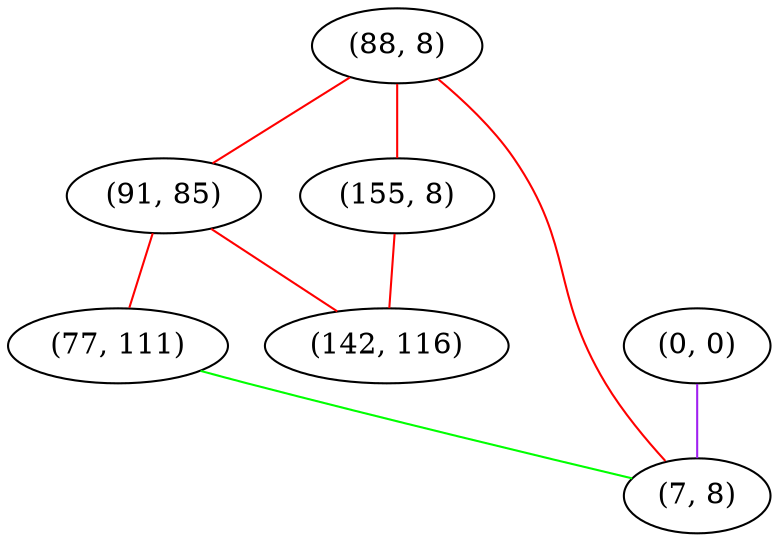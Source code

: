 graph "" {
"(88, 8)";
"(91, 85)";
"(77, 111)";
"(0, 0)";
"(155, 8)";
"(142, 116)";
"(7, 8)";
"(88, 8)" -- "(155, 8)"  [color=red, key=0, weight=1];
"(88, 8)" -- "(7, 8)"  [color=red, key=0, weight=1];
"(88, 8)" -- "(91, 85)"  [color=red, key=0, weight=1];
"(91, 85)" -- "(142, 116)"  [color=red, key=0, weight=1];
"(91, 85)" -- "(77, 111)"  [color=red, key=0, weight=1];
"(77, 111)" -- "(7, 8)"  [color=green, key=0, weight=2];
"(0, 0)" -- "(7, 8)"  [color=purple, key=0, weight=4];
"(155, 8)" -- "(142, 116)"  [color=red, key=0, weight=1];
}
